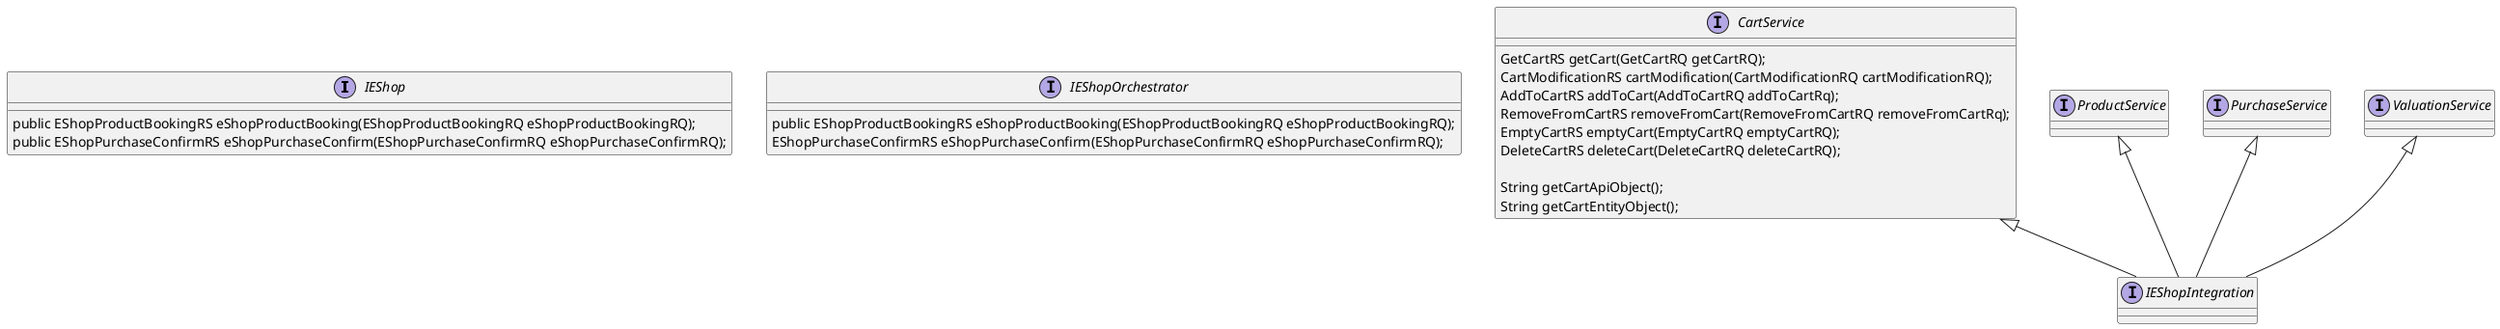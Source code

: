 @startuml

interface IEShop {
	public EShopProductBookingRS eShopProductBooking(EShopProductBookingRQ eShopProductBookingRQ);
    public EShopPurchaseConfirmRS eShopPurchaseConfirm(EShopPurchaseConfirmRQ eShopPurchaseConfirmRQ);
}

interface IEShopOrchestrator {
    public EShopProductBookingRS eShopProductBooking(EShopProductBookingRQ eShopProductBookingRQ);
	EShopPurchaseConfirmRS eShopPurchaseConfirm(EShopPurchaseConfirmRQ eShopPurchaseConfirmRQ);
}

interface CartService {
			GetCartRS getCart(GetCartRQ getCartRQ);	  
			CartModificationRS cartModification(CartModificationRQ cartModificationRQ);	  
			AddToCartRS addToCart(AddToCartRQ addToCartRq);
			RemoveFromCartRS removeFromCart(RemoveFromCartRQ removeFromCartRq);
            EmptyCartRS emptyCart(EmptyCartRQ emptyCartRQ);
			DeleteCartRS deleteCart(DeleteCartRQ deleteCartRQ);

		  String getCartApiObject();
		  String getCartEntityObject();
}

interface IEShopIntegration extends CartService, ProductService, PurchaseService, ValuationService {
    
}







@enduml